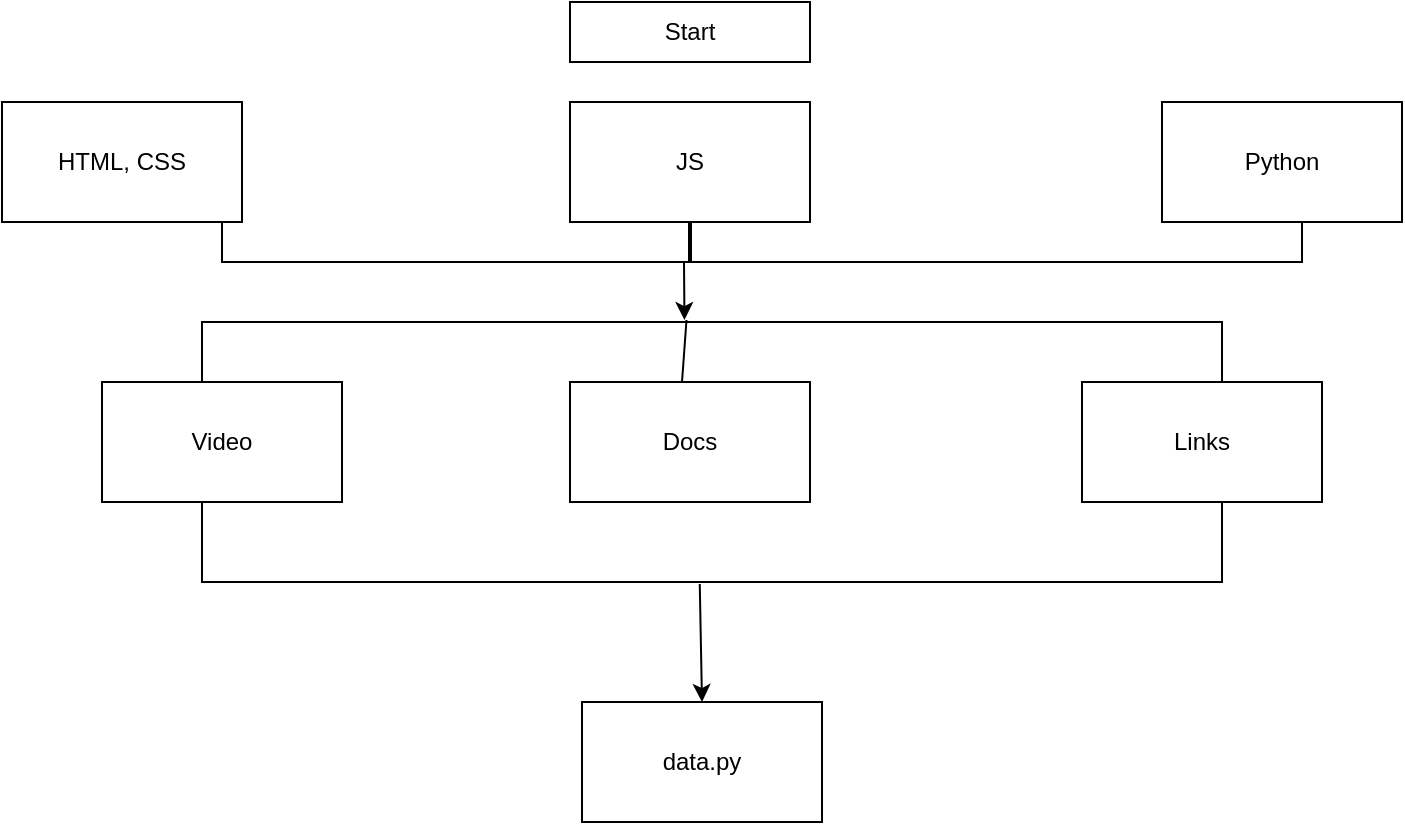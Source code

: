 <mxfile version="14.1.8" type="device"><diagram id="QNMF79pnz12uTg-wal4Q" name="Page-1"><mxGraphModel dx="1086" dy="806" grid="1" gridSize="10" guides="1" tooltips="1" connect="1" arrows="1" fold="1" page="1" pageScale="1" pageWidth="827" pageHeight="1169" math="0" shadow="0"><root><mxCell id="0"/><mxCell id="1" parent="0"/><mxCell id="DqXCJMoQcGVrQOo8mdS7-1" value="Start" style="rounded=0;whiteSpace=wrap;html=1;" parent="1" vertex="1"><mxGeometry x="354" y="10" width="120" height="30" as="geometry"/></mxCell><mxCell id="DqXCJMoQcGVrQOo8mdS7-2" value="Python" style="rounded=0;whiteSpace=wrap;html=1;" parent="1" vertex="1"><mxGeometry x="650" y="60" width="120" height="60" as="geometry"/></mxCell><mxCell id="DqXCJMoQcGVrQOo8mdS7-3" value="JS" style="rounded=0;whiteSpace=wrap;html=1;" parent="1" vertex="1"><mxGeometry x="354" y="60" width="120" height="60" as="geometry"/></mxCell><mxCell id="DqXCJMoQcGVrQOo8mdS7-4" value="HTML, CSS" style="rounded=0;whiteSpace=wrap;html=1;" parent="1" vertex="1"><mxGeometry x="70" y="60" width="120" height="60" as="geometry"/></mxCell><mxCell id="DqXCJMoQcGVrQOo8mdS7-6" value="Video" style="rounded=0;whiteSpace=wrap;html=1;" parent="1" vertex="1"><mxGeometry x="120" y="200" width="120" height="60" as="geometry"/></mxCell><mxCell id="DqXCJMoQcGVrQOo8mdS7-7" value="data.py" style="rounded=0;whiteSpace=wrap;html=1;" parent="1" vertex="1"><mxGeometry x="360" y="360" width="120" height="60" as="geometry"/></mxCell><mxCell id="DqXCJMoQcGVrQOo8mdS7-8" value="Docs" style="rounded=0;whiteSpace=wrap;html=1;" parent="1" vertex="1"><mxGeometry x="354" y="200" width="120" height="60" as="geometry"/></mxCell><mxCell id="DqXCJMoQcGVrQOo8mdS7-9" value="" style="shape=partialRectangle;whiteSpace=wrap;html=1;bottom=1;right=1;left=1;top=0;fillColor=none;routingCenterX=-0.5;direction=east;" parent="1" vertex="1"><mxGeometry x="180" y="120" width="540" height="20" as="geometry"/></mxCell><mxCell id="DqXCJMoQcGVrQOo8mdS7-11" value="" style="line;strokeWidth=2;direction=south;html=1;" parent="1" vertex="1"><mxGeometry x="409" y="120" width="10" height="20" as="geometry"/></mxCell><mxCell id="DqXCJMoQcGVrQOo8mdS7-14" value="" style="shape=partialRectangle;whiteSpace=wrap;html=1;bottom=1;right=1;left=1;top=0;fillColor=none;routingCenterX=-0.5;direction=east;" parent="1" vertex="1"><mxGeometry x="170" y="260" width="510" height="40" as="geometry"/></mxCell><mxCell id="DqXCJMoQcGVrQOo8mdS7-15" value="" style="endArrow=classic;html=1;entryX=0.5;entryY=0;entryDx=0;entryDy=0;exitX=0.488;exitY=1.025;exitDx=0;exitDy=0;exitPerimeter=0;" parent="1" source="DqXCJMoQcGVrQOo8mdS7-14" target="DqXCJMoQcGVrQOo8mdS7-7" edge="1"><mxGeometry width="50" height="50" relative="1" as="geometry"><mxPoint x="390" y="420" as="sourcePoint"/><mxPoint x="440" y="370" as="targetPoint"/></mxGeometry></mxCell><mxCell id="DqXCJMoQcGVrQOo8mdS7-16" value="Links" style="rounded=0;whiteSpace=wrap;html=1;" parent="1" vertex="1"><mxGeometry x="610" y="200" width="120" height="60" as="geometry"/></mxCell><mxCell id="DqXCJMoQcGVrQOo8mdS7-17" value="" style="shape=partialRectangle;whiteSpace=wrap;html=1;bottom=1;right=1;left=1;top=0;fillColor=none;routingCenterX=-0.5;direction=west;" parent="1" vertex="1"><mxGeometry x="170" y="170" width="510" height="30" as="geometry"/></mxCell><mxCell id="DqXCJMoQcGVrQOo8mdS7-18" value="" style="endArrow=none;html=1;exitX=0.525;exitY=1.033;exitDx=0;exitDy=0;exitPerimeter=0;" parent="1" source="DqXCJMoQcGVrQOo8mdS7-17" edge="1"><mxGeometry width="50" height="50" relative="1" as="geometry"><mxPoint x="390" y="420" as="sourcePoint"/><mxPoint x="410" y="200" as="targetPoint"/></mxGeometry></mxCell><mxCell id="DqXCJMoQcGVrQOo8mdS7-19" value="" style="endArrow=classic;html=1;entryX=0.527;entryY=1.033;entryDx=0;entryDy=0;entryPerimeter=0;" parent="1" target="DqXCJMoQcGVrQOo8mdS7-17" edge="1"><mxGeometry width="50" height="50" relative="1" as="geometry"><mxPoint x="411" y="140" as="sourcePoint"/><mxPoint x="440" y="270" as="targetPoint"/></mxGeometry></mxCell></root></mxGraphModel></diagram></mxfile>